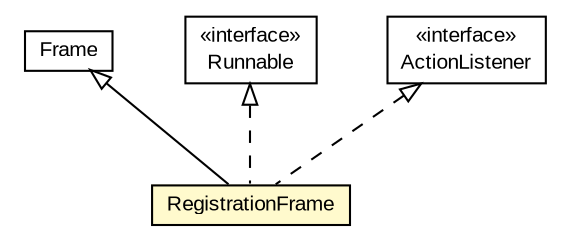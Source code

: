 #!/usr/local/bin/dot
#
# Class diagram 
# Generated by UMLGraph version 5.3 (http://www.umlgraph.org/)
#

digraph G {
	edge [fontname="arial",fontsize=10,labelfontname="arial",labelfontsize=10];
	node [fontname="arial",fontsize=10,shape=plaintext];
	nodesep=0.25;
	ranksep=0.5;
	// context.arch.widget.RegistrationFrame
	c49837 [label=<<table title="context.arch.widget.RegistrationFrame" border="0" cellborder="1" cellspacing="0" cellpadding="2" port="p" bgcolor="lemonChiffon" href="./RegistrationFrame.html">
		<tr><td><table border="0" cellspacing="0" cellpadding="1">
<tr><td align="center" balign="center"> RegistrationFrame </td></tr>
		</table></td></tr>
		</table>>, fontname="arial", fontcolor="black", fontsize=10.0];
	//context.arch.widget.RegistrationFrame extends java.awt.Frame
	c50142:p -> c49837:p [dir=back,arrowtail=empty];
	//context.arch.widget.RegistrationFrame implements java.lang.Runnable
	c50143:p -> c49837:p [dir=back,arrowtail=empty,style=dashed];
	//context.arch.widget.RegistrationFrame implements java.awt.event.ActionListener
	c50144:p -> c49837:p [dir=back,arrowtail=empty,style=dashed];
	// java.lang.Runnable
	c50143 [label=<<table title="java.lang.Runnable" border="0" cellborder="1" cellspacing="0" cellpadding="2" port="p" href="http://java.sun.com/j2se/1.4.2/docs/api/java/lang/Runnable.html">
		<tr><td><table border="0" cellspacing="0" cellpadding="1">
<tr><td align="center" balign="center"> &#171;interface&#187; </td></tr>
<tr><td align="center" balign="center"> Runnable </td></tr>
		</table></td></tr>
		</table>>, fontname="arial", fontcolor="black", fontsize=10.0];
	// java.awt.event.ActionListener
	c50144 [label=<<table title="java.awt.event.ActionListener" border="0" cellborder="1" cellspacing="0" cellpadding="2" port="p" href="http://java.sun.com/j2se/1.4.2/docs/api/java/awt/event/ActionListener.html">
		<tr><td><table border="0" cellspacing="0" cellpadding="1">
<tr><td align="center" balign="center"> &#171;interface&#187; </td></tr>
<tr><td align="center" balign="center"> ActionListener </td></tr>
		</table></td></tr>
		</table>>, fontname="arial", fontcolor="black", fontsize=10.0];
	// java.awt.Frame
	c50142 [label=<<table title="java.awt.Frame" border="0" cellborder="1" cellspacing="0" cellpadding="2" port="p" href="http://java.sun.com/j2se/1.4.2/docs/api/java/awt/Frame.html">
		<tr><td><table border="0" cellspacing="0" cellpadding="1">
<tr><td align="center" balign="center"> Frame </td></tr>
		</table></td></tr>
		</table>>, fontname="arial", fontcolor="black", fontsize=10.0];
}

